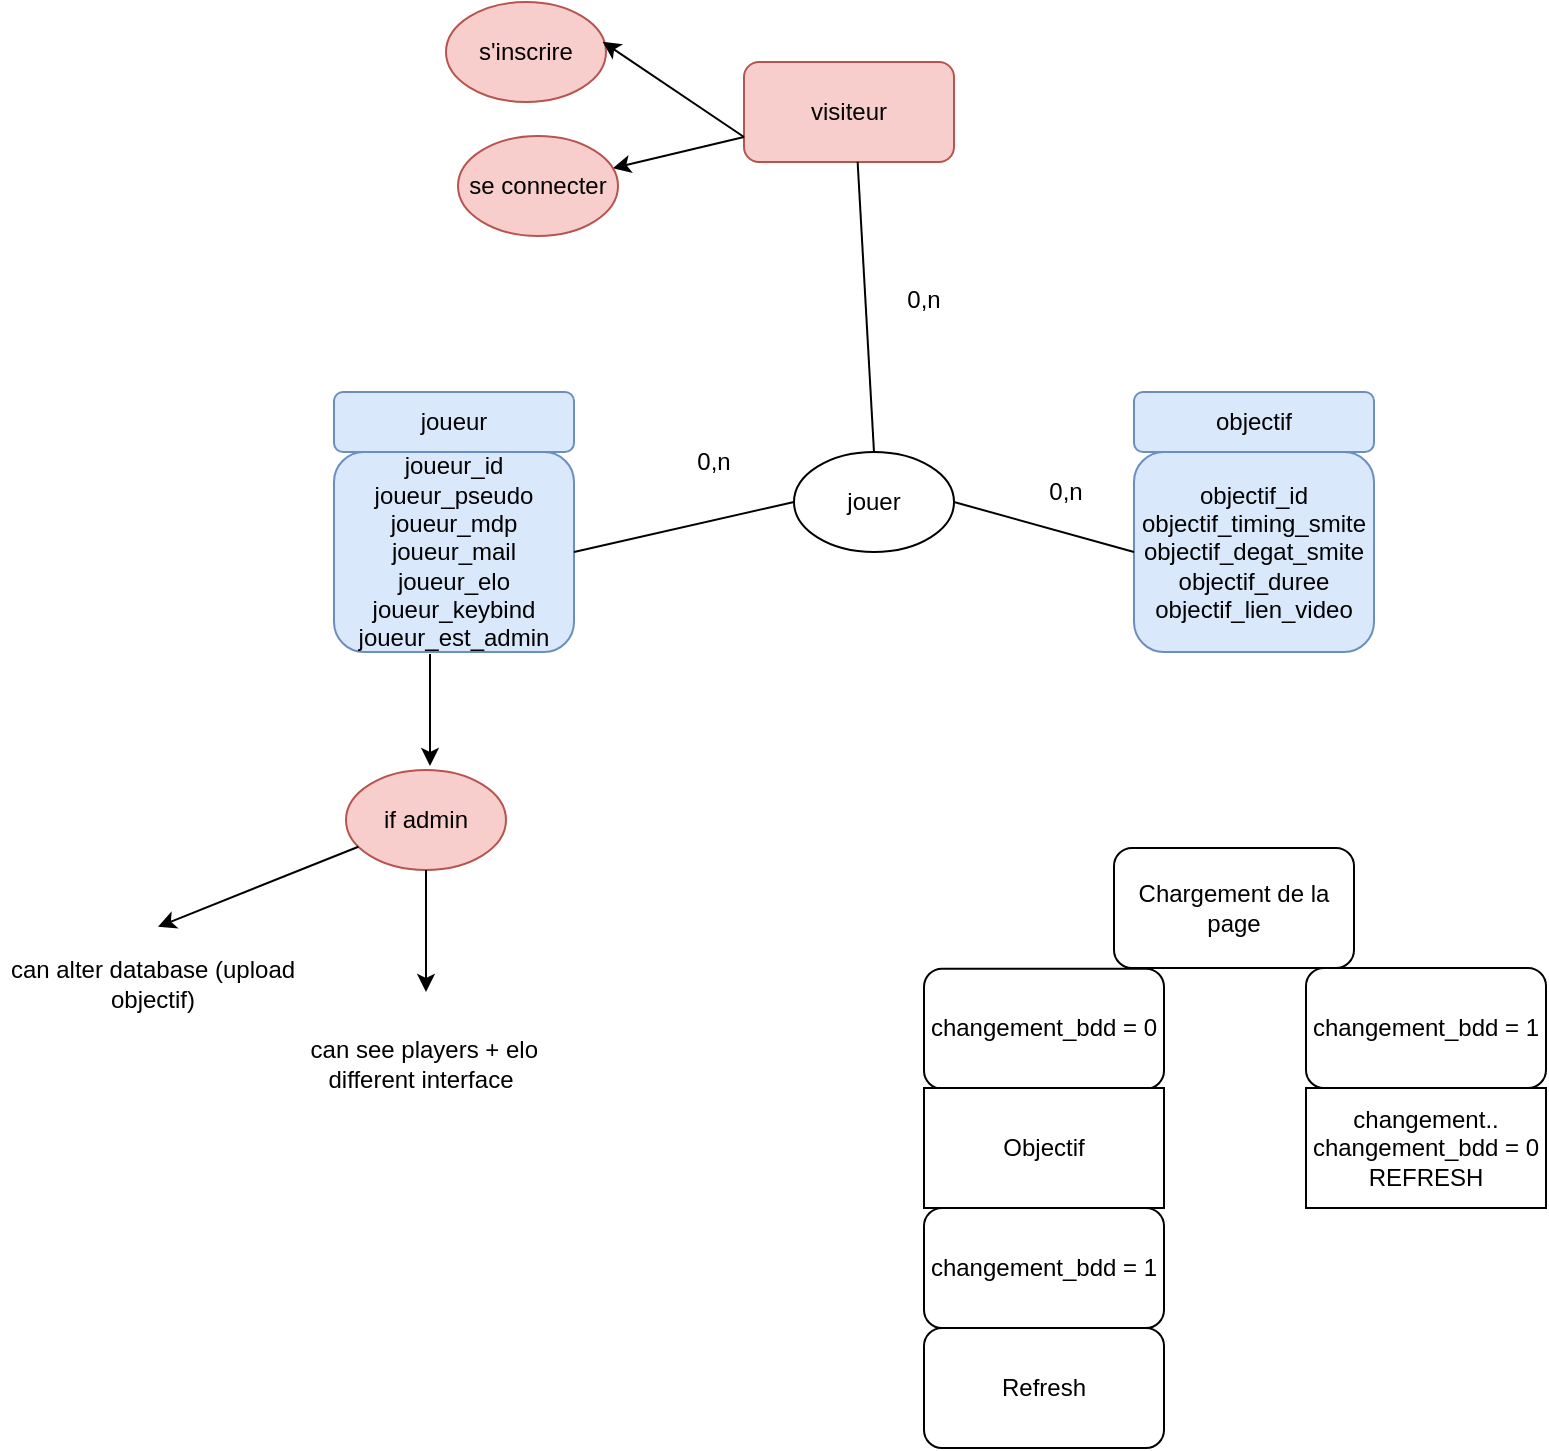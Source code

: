 <mxfile version="17.1.2" type="github">
  <diagram id="YTfmfn9RxTPrVn7Q4XFw" name="Page-1">
    <mxGraphModel dx="1046" dy="361" grid="0" gridSize="10" guides="1" tooltips="1" connect="1" arrows="1" fold="1" page="0" pageScale="1" pageWidth="827" pageHeight="1169" background="none" math="0" shadow="0">
      <root>
        <mxCell id="0" />
        <mxCell id="1" parent="0" />
        <mxCell id="RXG0wrH5LPUmmis5PXeH-1" value="joueur" style="rounded=1;whiteSpace=wrap;html=1;fillColor=#dae8fc;strokeColor=#6c8ebf;" parent="1" vertex="1">
          <mxGeometry x="100" y="200" width="120" height="30" as="geometry" />
        </mxCell>
        <mxCell id="RXG0wrH5LPUmmis5PXeH-2" value="joueur_id&lt;br&gt;joueur_pseudo&lt;br&gt;joueur_mdp&lt;br&gt;joueur_mail&lt;br&gt;joueur_elo&lt;br&gt;joueur_keybind&lt;br&gt;joueur_est_admin" style="rounded=1;whiteSpace=wrap;html=1;fillColor=#dae8fc;strokeColor=#6c8ebf;" parent="1" vertex="1">
          <mxGeometry x="100" y="230" width="120" height="100" as="geometry" />
        </mxCell>
        <mxCell id="RXG0wrH5LPUmmis5PXeH-3" value="objectif" style="rounded=1;whiteSpace=wrap;html=1;fillColor=#dae8fc;strokeColor=#6c8ebf;" parent="1" vertex="1">
          <mxGeometry x="500" y="200" width="120" height="30" as="geometry" />
        </mxCell>
        <mxCell id="RXG0wrH5LPUmmis5PXeH-4" value="objectif_id&lt;br&gt;objectif_timing_smite&lt;br&gt;objectif_degat_smite&lt;br&gt;objectif_duree&lt;br&gt;objectif_lien_video" style="rounded=1;whiteSpace=wrap;html=1;fillColor=#dae8fc;strokeColor=#6c8ebf;" parent="1" vertex="1">
          <mxGeometry x="500" y="230" width="120" height="100" as="geometry" />
        </mxCell>
        <mxCell id="RXG0wrH5LPUmmis5PXeH-5" value="jouer" style="ellipse;whiteSpace=wrap;html=1;" parent="1" vertex="1">
          <mxGeometry x="330" y="230" width="80" height="50" as="geometry" />
        </mxCell>
        <mxCell id="RXG0wrH5LPUmmis5PXeH-6" value="" style="endArrow=none;html=1;rounded=0;exitX=1;exitY=0.5;exitDx=0;exitDy=0;entryX=0;entryY=0.5;entryDx=0;entryDy=0;" parent="1" source="RXG0wrH5LPUmmis5PXeH-2" target="RXG0wrH5LPUmmis5PXeH-5" edge="1">
          <mxGeometry width="50" height="50" relative="1" as="geometry">
            <mxPoint x="400" y="420" as="sourcePoint" />
            <mxPoint x="450" y="370" as="targetPoint" />
          </mxGeometry>
        </mxCell>
        <mxCell id="RXG0wrH5LPUmmis5PXeH-7" value="" style="endArrow=none;html=1;rounded=0;exitX=1;exitY=0.5;exitDx=0;exitDy=0;entryX=0;entryY=0.5;entryDx=0;entryDy=0;" parent="1" source="RXG0wrH5LPUmmis5PXeH-5" target="RXG0wrH5LPUmmis5PXeH-4" edge="1">
          <mxGeometry width="50" height="50" relative="1" as="geometry">
            <mxPoint x="230" y="290" as="sourcePoint" />
            <mxPoint x="340" y="265" as="targetPoint" />
          </mxGeometry>
        </mxCell>
        <mxCell id="RXG0wrH5LPUmmis5PXeH-8" value="0,n" style="text;html=1;strokeColor=none;fillColor=none;align=center;verticalAlign=middle;whiteSpace=wrap;rounded=0;" parent="1" vertex="1">
          <mxGeometry x="260" y="220" width="60" height="30" as="geometry" />
        </mxCell>
        <mxCell id="RXG0wrH5LPUmmis5PXeH-9" value="0,n" style="text;html=1;strokeColor=none;fillColor=none;align=center;verticalAlign=middle;whiteSpace=wrap;rounded=0;" parent="1" vertex="1">
          <mxGeometry x="365" y="139" width="60" height="30" as="geometry" />
        </mxCell>
        <mxCell id="RXG0wrH5LPUmmis5PXeH-10" value="visiteur" style="rounded=1;whiteSpace=wrap;html=1;fillColor=#f8cecc;strokeColor=#b85450;" parent="1" vertex="1">
          <mxGeometry x="305" y="35" width="105" height="50" as="geometry" />
        </mxCell>
        <mxCell id="RXG0wrH5LPUmmis5PXeH-12" value="s&#39;inscrire" style="ellipse;whiteSpace=wrap;html=1;fillColor=#f8cecc;strokeColor=#b85450;" parent="1" vertex="1">
          <mxGeometry x="156" y="5" width="80" height="50" as="geometry" />
        </mxCell>
        <mxCell id="RXG0wrH5LPUmmis5PXeH-15" value="" style="endArrow=none;html=1;rounded=0;exitX=0.541;exitY=0.997;exitDx=0;exitDy=0;entryX=0.5;entryY=0;entryDx=0;entryDy=0;exitPerimeter=0;" parent="1" source="RXG0wrH5LPUmmis5PXeH-10" target="RXG0wrH5LPUmmis5PXeH-5" edge="1">
          <mxGeometry width="50" height="50" relative="1" as="geometry">
            <mxPoint x="336.725" y="91.128" as="sourcePoint" />
            <mxPoint x="510" y="290" as="targetPoint" />
          </mxGeometry>
        </mxCell>
        <mxCell id="RXG0wrH5LPUmmis5PXeH-18" value="" style="endArrow=classic;html=1;rounded=0;entryX=0.979;entryY=0.397;entryDx=0;entryDy=0;entryPerimeter=0;exitX=0;exitY=0.75;exitDx=0;exitDy=0;" parent="1" source="RXG0wrH5LPUmmis5PXeH-10" target="RXG0wrH5LPUmmis5PXeH-12" edge="1">
          <mxGeometry width="50" height="50" relative="1" as="geometry">
            <mxPoint x="289" y="225" as="sourcePoint" />
            <mxPoint x="339" y="175" as="targetPoint" />
          </mxGeometry>
        </mxCell>
        <mxCell id="RXG0wrH5LPUmmis5PXeH-19" value="" style="endArrow=classic;html=1;rounded=0;" parent="1" source="RXG0wrH5LPUmmis5PXeH-10" target="RXG0wrH5LPUmmis5PXeH-20" edge="1">
          <mxGeometry width="50" height="50" relative="1" as="geometry">
            <mxPoint x="324.68" y="124.65" as="sourcePoint" />
            <mxPoint x="264" y="124" as="targetPoint" />
          </mxGeometry>
        </mxCell>
        <mxCell id="RXG0wrH5LPUmmis5PXeH-20" value="se connecter" style="ellipse;whiteSpace=wrap;html=1;fillColor=#f8cecc;strokeColor=#b85450;" parent="1" vertex="1">
          <mxGeometry x="162" y="72" width="80" height="50" as="geometry" />
        </mxCell>
        <mxCell id="RXG0wrH5LPUmmis5PXeH-21" value="" style="endArrow=classic;html=1;rounded=0;" parent="1" edge="1">
          <mxGeometry width="50" height="50" relative="1" as="geometry">
            <mxPoint x="148" y="331" as="sourcePoint" />
            <mxPoint x="148" y="387" as="targetPoint" />
          </mxGeometry>
        </mxCell>
        <mxCell id="RXG0wrH5LPUmmis5PXeH-22" value="if admin" style="ellipse;whiteSpace=wrap;html=1;fillColor=#f8cecc;strokeColor=#b85450;" parent="1" vertex="1">
          <mxGeometry x="106" y="389" width="80" height="50" as="geometry" />
        </mxCell>
        <mxCell id="RXG0wrH5LPUmmis5PXeH-23" value="" style="endArrow=classic;html=1;rounded=0;exitX=0.5;exitY=1;exitDx=0;exitDy=0;" parent="1" source="RXG0wrH5LPUmmis5PXeH-22" edge="1">
          <mxGeometry width="50" height="50" relative="1" as="geometry">
            <mxPoint x="143" y="470" as="sourcePoint" />
            <mxPoint x="146" y="500" as="targetPoint" />
          </mxGeometry>
        </mxCell>
        <mxCell id="RXG0wrH5LPUmmis5PXeH-24" value="&lt;br&gt;&amp;nbsp;can see players + elo&lt;br&gt;different interface" style="text;html=1;strokeColor=none;fillColor=none;align=center;verticalAlign=middle;whiteSpace=wrap;rounded=0;" parent="1" vertex="1">
          <mxGeometry x="67" y="476" width="153" height="105" as="geometry" />
        </mxCell>
        <mxCell id="RXG0wrH5LPUmmis5PXeH-25" value="0,n" style="text;html=1;strokeColor=none;fillColor=none;align=center;verticalAlign=middle;whiteSpace=wrap;rounded=0;" parent="1" vertex="1">
          <mxGeometry x="436" y="235" width="60" height="30" as="geometry" />
        </mxCell>
        <mxCell id="S0vZ_RrumaUN4VlxpWsX-1" value="" style="endArrow=classic;html=1;rounded=0;" parent="1" source="RXG0wrH5LPUmmis5PXeH-22" edge="1">
          <mxGeometry width="50" height="50" relative="1" as="geometry">
            <mxPoint x="-26.398" y="388.997" as="sourcePoint" />
            <mxPoint x="12" y="467.39" as="targetPoint" />
          </mxGeometry>
        </mxCell>
        <mxCell id="S0vZ_RrumaUN4VlxpWsX-2" value="can alter database (upload objectif)" style="text;html=1;strokeColor=none;fillColor=none;align=center;verticalAlign=middle;whiteSpace=wrap;rounded=0;" parent="1" vertex="1">
          <mxGeometry x="-67" y="443.39" width="153" height="105" as="geometry" />
        </mxCell>
        <mxCell id="_nH6_Rv1RS6_LpDzE1Hf-1" value="Chargement de la page" style="rounded=1;whiteSpace=wrap;html=1;" vertex="1" parent="1">
          <mxGeometry x="490" y="428" width="120" height="60" as="geometry" />
        </mxCell>
        <mxCell id="_nH6_Rv1RS6_LpDzE1Hf-2" value="changement_bdd = 1" style="rounded=1;whiteSpace=wrap;html=1;" vertex="1" parent="1">
          <mxGeometry x="586" y="488" width="120" height="60" as="geometry" />
        </mxCell>
        <mxCell id="_nH6_Rv1RS6_LpDzE1Hf-3" value="changement..&lt;br&gt;changement_bdd = 0&lt;br&gt;REFRESH" style="rounded=0;whiteSpace=wrap;html=1;" vertex="1" parent="1">
          <mxGeometry x="586" y="548" width="120" height="60" as="geometry" />
        </mxCell>
        <mxCell id="_nH6_Rv1RS6_LpDzE1Hf-5" value="changement_bdd = 0" style="rounded=1;whiteSpace=wrap;html=1;" vertex="1" parent="1">
          <mxGeometry x="395" y="488.39" width="120" height="60" as="geometry" />
        </mxCell>
        <mxCell id="_nH6_Rv1RS6_LpDzE1Hf-6" value="Objectif" style="rounded=0;whiteSpace=wrap;html=1;" vertex="1" parent="1">
          <mxGeometry x="395" y="548" width="120" height="60" as="geometry" />
        </mxCell>
        <mxCell id="_nH6_Rv1RS6_LpDzE1Hf-7" value="changement_bdd = 1" style="rounded=1;whiteSpace=wrap;html=1;" vertex="1" parent="1">
          <mxGeometry x="395" y="608" width="120" height="60" as="geometry" />
        </mxCell>
        <mxCell id="_nH6_Rv1RS6_LpDzE1Hf-8" value="Refresh" style="rounded=1;whiteSpace=wrap;html=1;" vertex="1" parent="1">
          <mxGeometry x="395" y="668" width="120" height="60" as="geometry" />
        </mxCell>
      </root>
    </mxGraphModel>
  </diagram>
</mxfile>
